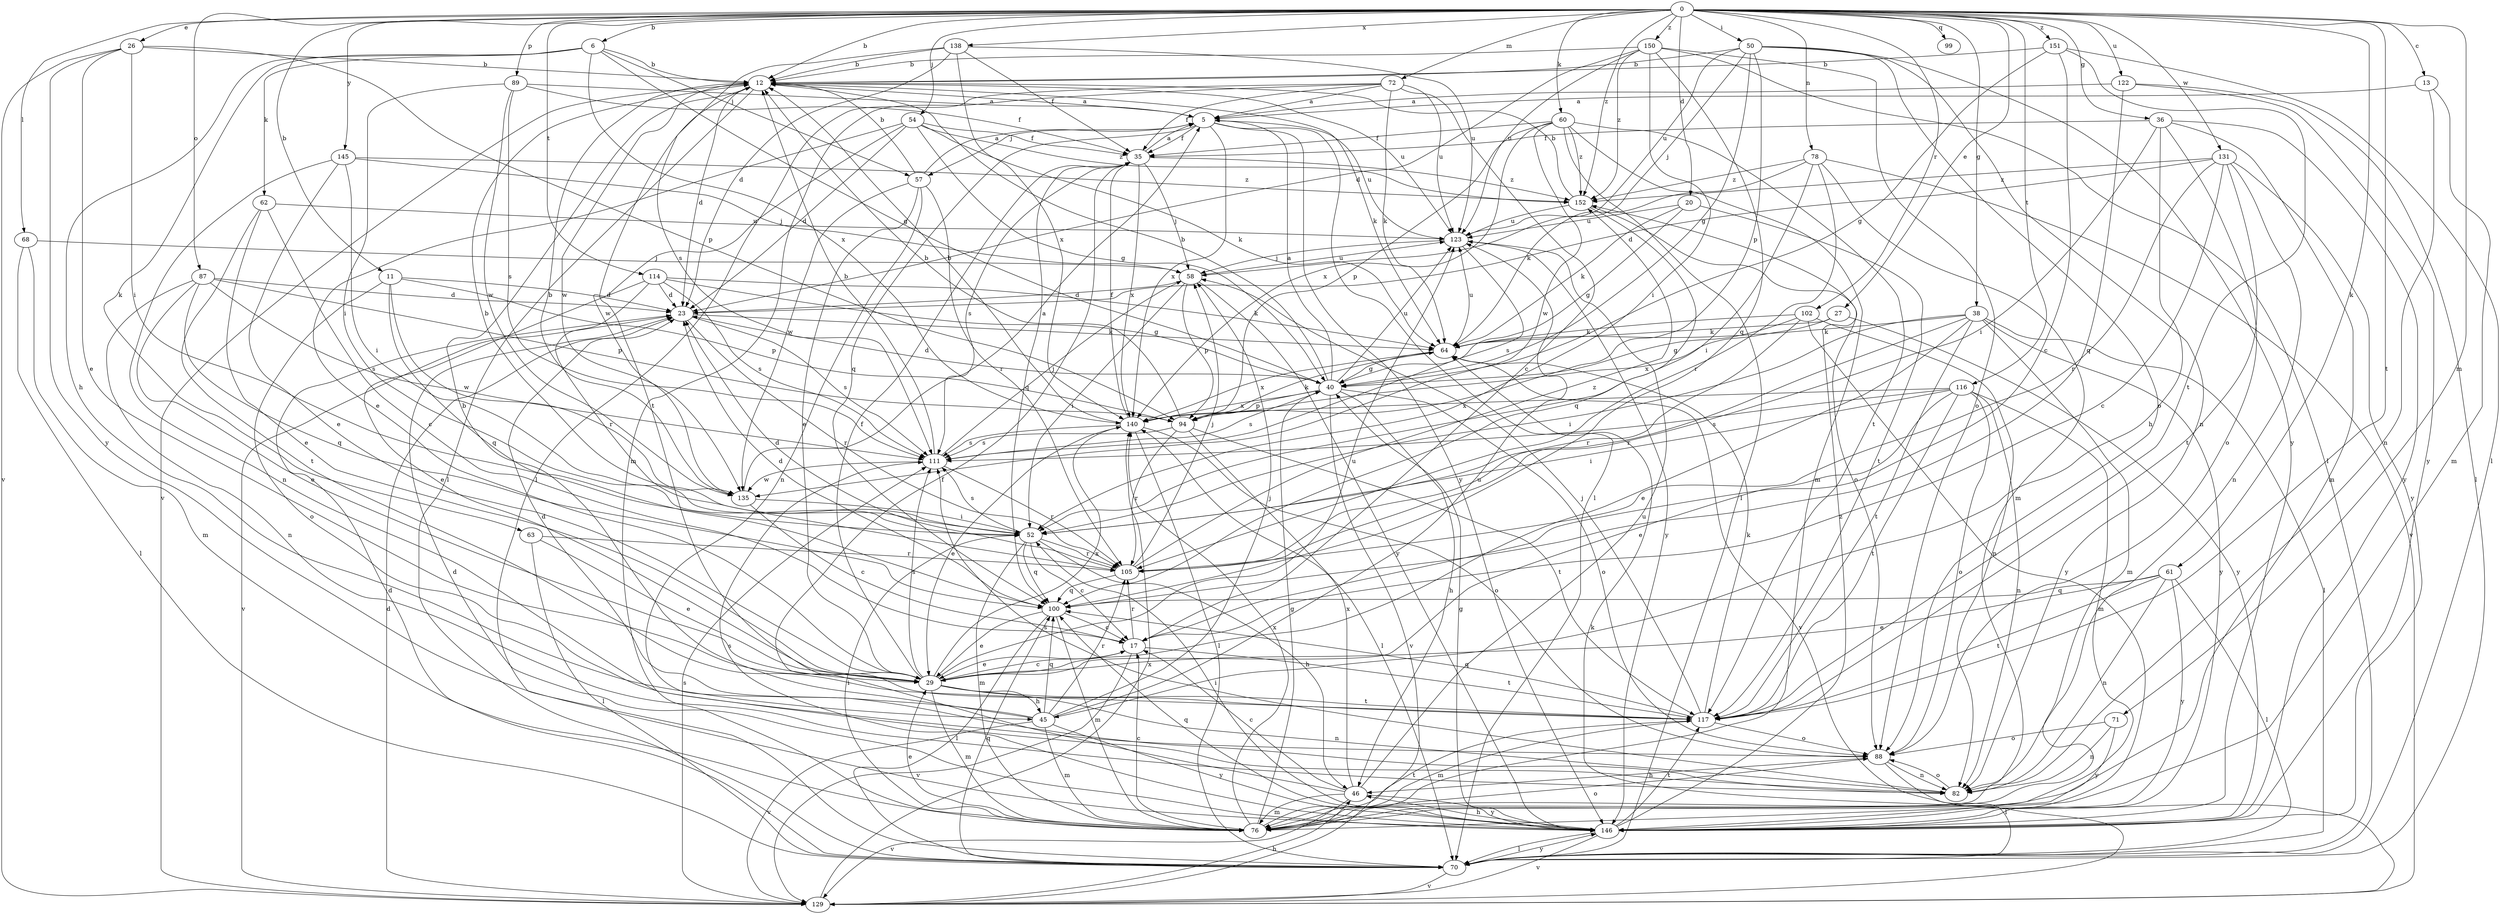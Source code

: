 strict digraph  {
0;
5;
6;
11;
12;
13;
17;
20;
23;
26;
27;
29;
35;
36;
38;
40;
45;
46;
50;
52;
54;
57;
58;
60;
61;
62;
63;
64;
68;
70;
71;
72;
76;
78;
82;
87;
88;
89;
94;
99;
100;
102;
105;
111;
114;
116;
117;
122;
123;
129;
131;
135;
138;
140;
145;
146;
150;
151;
152;
0 -> 6  [label=b];
0 -> 11  [label=b];
0 -> 12  [label=b];
0 -> 13  [label=c];
0 -> 20  [label=d];
0 -> 26  [label=e];
0 -> 27  [label=e];
0 -> 36  [label=g];
0 -> 38  [label=g];
0 -> 50  [label=i];
0 -> 54  [label=j];
0 -> 60  [label=k];
0 -> 61  [label=k];
0 -> 68  [label=l];
0 -> 71  [label=m];
0 -> 72  [label=m];
0 -> 78  [label=n];
0 -> 87  [label=o];
0 -> 89  [label=p];
0 -> 99  [label=q];
0 -> 102  [label=r];
0 -> 114  [label=t];
0 -> 116  [label=t];
0 -> 117  [label=t];
0 -> 122  [label=u];
0 -> 131  [label=w];
0 -> 138  [label=x];
0 -> 145  [label=y];
0 -> 150  [label=z];
0 -> 151  [label=z];
0 -> 152  [label=z];
5 -> 35  [label=f];
5 -> 57  [label=j];
5 -> 70  [label=l];
5 -> 100  [label=q];
5 -> 123  [label=u];
5 -> 140  [label=x];
5 -> 146  [label=y];
6 -> 12  [label=b];
6 -> 40  [label=g];
6 -> 45  [label=h];
6 -> 57  [label=j];
6 -> 62  [label=k];
6 -> 63  [label=k];
6 -> 140  [label=x];
11 -> 23  [label=d];
11 -> 88  [label=o];
11 -> 94  [label=p];
11 -> 100  [label=q];
11 -> 135  [label=w];
12 -> 5  [label=a];
12 -> 23  [label=d];
12 -> 64  [label=k];
12 -> 70  [label=l];
12 -> 117  [label=t];
12 -> 123  [label=u];
12 -> 129  [label=v];
12 -> 135  [label=w];
13 -> 5  [label=a];
13 -> 76  [label=m];
13 -> 82  [label=n];
17 -> 29  [label=e];
17 -> 105  [label=r];
17 -> 117  [label=t];
17 -> 129  [label=v];
20 -> 40  [label=g];
20 -> 64  [label=k];
20 -> 117  [label=t];
20 -> 123  [label=u];
23 -> 64  [label=k];
23 -> 105  [label=r];
23 -> 111  [label=s];
23 -> 129  [label=v];
26 -> 12  [label=b];
26 -> 29  [label=e];
26 -> 52  [label=i];
26 -> 94  [label=p];
26 -> 129  [label=v];
26 -> 146  [label=y];
27 -> 64  [label=k];
27 -> 140  [label=x];
27 -> 146  [label=y];
29 -> 17  [label=c];
29 -> 35  [label=f];
29 -> 45  [label=h];
29 -> 76  [label=m];
29 -> 82  [label=n];
29 -> 111  [label=s];
29 -> 117  [label=t];
29 -> 123  [label=u];
29 -> 140  [label=x];
35 -> 5  [label=a];
35 -> 58  [label=j];
35 -> 100  [label=q];
35 -> 111  [label=s];
35 -> 140  [label=x];
35 -> 152  [label=z];
36 -> 35  [label=f];
36 -> 45  [label=h];
36 -> 52  [label=i];
36 -> 76  [label=m];
36 -> 88  [label=o];
36 -> 146  [label=y];
38 -> 29  [label=e];
38 -> 52  [label=i];
38 -> 64  [label=k];
38 -> 70  [label=l];
38 -> 76  [label=m];
38 -> 105  [label=r];
38 -> 117  [label=t];
38 -> 146  [label=y];
40 -> 5  [label=a];
40 -> 12  [label=b];
40 -> 23  [label=d];
40 -> 46  [label=h];
40 -> 88  [label=o];
40 -> 94  [label=p];
40 -> 111  [label=s];
40 -> 123  [label=u];
40 -> 129  [label=v];
40 -> 140  [label=x];
45 -> 12  [label=b];
45 -> 23  [label=d];
45 -> 58  [label=j];
45 -> 76  [label=m];
45 -> 100  [label=q];
45 -> 105  [label=r];
45 -> 123  [label=u];
45 -> 129  [label=v];
45 -> 146  [label=y];
46 -> 17  [label=c];
46 -> 35  [label=f];
46 -> 76  [label=m];
46 -> 123  [label=u];
46 -> 129  [label=v];
46 -> 140  [label=x];
46 -> 146  [label=y];
50 -> 12  [label=b];
50 -> 40  [label=g];
50 -> 58  [label=j];
50 -> 82  [label=n];
50 -> 88  [label=o];
50 -> 94  [label=p];
50 -> 123  [label=u];
50 -> 146  [label=y];
52 -> 12  [label=b];
52 -> 17  [label=c];
52 -> 46  [label=h];
52 -> 76  [label=m];
52 -> 100  [label=q];
52 -> 105  [label=r];
52 -> 111  [label=s];
54 -> 23  [label=d];
54 -> 29  [label=e];
54 -> 35  [label=f];
54 -> 40  [label=g];
54 -> 64  [label=k];
54 -> 135  [label=w];
54 -> 152  [label=z];
57 -> 5  [label=a];
57 -> 12  [label=b];
57 -> 29  [label=e];
57 -> 82  [label=n];
57 -> 105  [label=r];
57 -> 135  [label=w];
58 -> 23  [label=d];
58 -> 52  [label=i];
58 -> 94  [label=p];
58 -> 123  [label=u];
58 -> 146  [label=y];
60 -> 35  [label=f];
60 -> 70  [label=l];
60 -> 76  [label=m];
60 -> 94  [label=p];
60 -> 117  [label=t];
60 -> 135  [label=w];
60 -> 140  [label=x];
60 -> 152  [label=z];
61 -> 29  [label=e];
61 -> 70  [label=l];
61 -> 82  [label=n];
61 -> 100  [label=q];
61 -> 117  [label=t];
61 -> 146  [label=y];
62 -> 17  [label=c];
62 -> 29  [label=e];
62 -> 117  [label=t];
62 -> 123  [label=u];
63 -> 29  [label=e];
63 -> 70  [label=l];
63 -> 105  [label=r];
64 -> 40  [label=g];
64 -> 123  [label=u];
64 -> 129  [label=v];
64 -> 140  [label=x];
68 -> 58  [label=j];
68 -> 70  [label=l];
68 -> 76  [label=m];
70 -> 23  [label=d];
70 -> 100  [label=q];
70 -> 129  [label=v];
70 -> 146  [label=y];
71 -> 82  [label=n];
71 -> 88  [label=o];
71 -> 146  [label=y];
72 -> 5  [label=a];
72 -> 17  [label=c];
72 -> 35  [label=f];
72 -> 64  [label=k];
72 -> 70  [label=l];
72 -> 76  [label=m];
72 -> 123  [label=u];
76 -> 17  [label=c];
76 -> 29  [label=e];
76 -> 40  [label=g];
76 -> 52  [label=i];
76 -> 88  [label=o];
76 -> 117  [label=t];
76 -> 140  [label=x];
78 -> 52  [label=i];
78 -> 64  [label=k];
78 -> 76  [label=m];
78 -> 105  [label=r];
78 -> 129  [label=v];
78 -> 152  [label=z];
82 -> 88  [label=o];
82 -> 111  [label=s];
87 -> 23  [label=d];
87 -> 29  [label=e];
87 -> 82  [label=n];
87 -> 94  [label=p];
87 -> 100  [label=q];
87 -> 111  [label=s];
88 -> 46  [label=h];
88 -> 70  [label=l];
88 -> 82  [label=n];
89 -> 5  [label=a];
89 -> 35  [label=f];
89 -> 52  [label=i];
89 -> 111  [label=s];
89 -> 135  [label=w];
94 -> 12  [label=b];
94 -> 64  [label=k];
94 -> 70  [label=l];
94 -> 105  [label=r];
94 -> 111  [label=s];
94 -> 117  [label=t];
100 -> 17  [label=c];
100 -> 23  [label=d];
100 -> 29  [label=e];
100 -> 70  [label=l];
100 -> 76  [label=m];
102 -> 40  [label=g];
102 -> 64  [label=k];
102 -> 82  [label=n];
102 -> 105  [label=r];
102 -> 146  [label=y];
105 -> 23  [label=d];
105 -> 58  [label=j];
105 -> 100  [label=q];
105 -> 152  [label=z];
111 -> 12  [label=b];
111 -> 58  [label=j];
111 -> 105  [label=r];
111 -> 135  [label=w];
114 -> 23  [label=d];
114 -> 29  [label=e];
114 -> 40  [label=g];
114 -> 64  [label=k];
114 -> 105  [label=r];
114 -> 111  [label=s];
116 -> 29  [label=e];
116 -> 52  [label=i];
116 -> 76  [label=m];
116 -> 82  [label=n];
116 -> 88  [label=o];
116 -> 111  [label=s];
116 -> 117  [label=t];
116 -> 140  [label=x];
117 -> 58  [label=j];
117 -> 64  [label=k];
117 -> 76  [label=m];
117 -> 88  [label=o];
117 -> 100  [label=q];
122 -> 5  [label=a];
122 -> 70  [label=l];
122 -> 100  [label=q];
122 -> 146  [label=y];
123 -> 58  [label=j];
123 -> 111  [label=s];
123 -> 146  [label=y];
129 -> 23  [label=d];
129 -> 46  [label=h];
129 -> 64  [label=k];
129 -> 111  [label=s];
129 -> 140  [label=x];
131 -> 17  [label=c];
131 -> 23  [label=d];
131 -> 82  [label=n];
131 -> 105  [label=r];
131 -> 117  [label=t];
131 -> 146  [label=y];
131 -> 152  [label=z];
135 -> 5  [label=a];
135 -> 12  [label=b];
135 -> 17  [label=c];
135 -> 52  [label=i];
138 -> 12  [label=b];
138 -> 23  [label=d];
138 -> 35  [label=f];
138 -> 111  [label=s];
138 -> 123  [label=u];
138 -> 140  [label=x];
140 -> 12  [label=b];
140 -> 29  [label=e];
140 -> 35  [label=f];
140 -> 70  [label=l];
140 -> 88  [label=o];
140 -> 111  [label=s];
145 -> 29  [label=e];
145 -> 52  [label=i];
145 -> 58  [label=j];
145 -> 82  [label=n];
145 -> 152  [label=z];
146 -> 23  [label=d];
146 -> 40  [label=g];
146 -> 46  [label=h];
146 -> 52  [label=i];
146 -> 70  [label=l];
146 -> 100  [label=q];
146 -> 111  [label=s];
146 -> 117  [label=t];
146 -> 129  [label=v];
146 -> 152  [label=z];
150 -> 12  [label=b];
150 -> 23  [label=d];
150 -> 52  [label=i];
150 -> 70  [label=l];
150 -> 88  [label=o];
150 -> 100  [label=q];
150 -> 123  [label=u];
150 -> 152  [label=z];
151 -> 12  [label=b];
151 -> 17  [label=c];
151 -> 40  [label=g];
151 -> 70  [label=l];
151 -> 117  [label=t];
152 -> 12  [label=b];
152 -> 88  [label=o];
152 -> 100  [label=q];
152 -> 123  [label=u];
}
